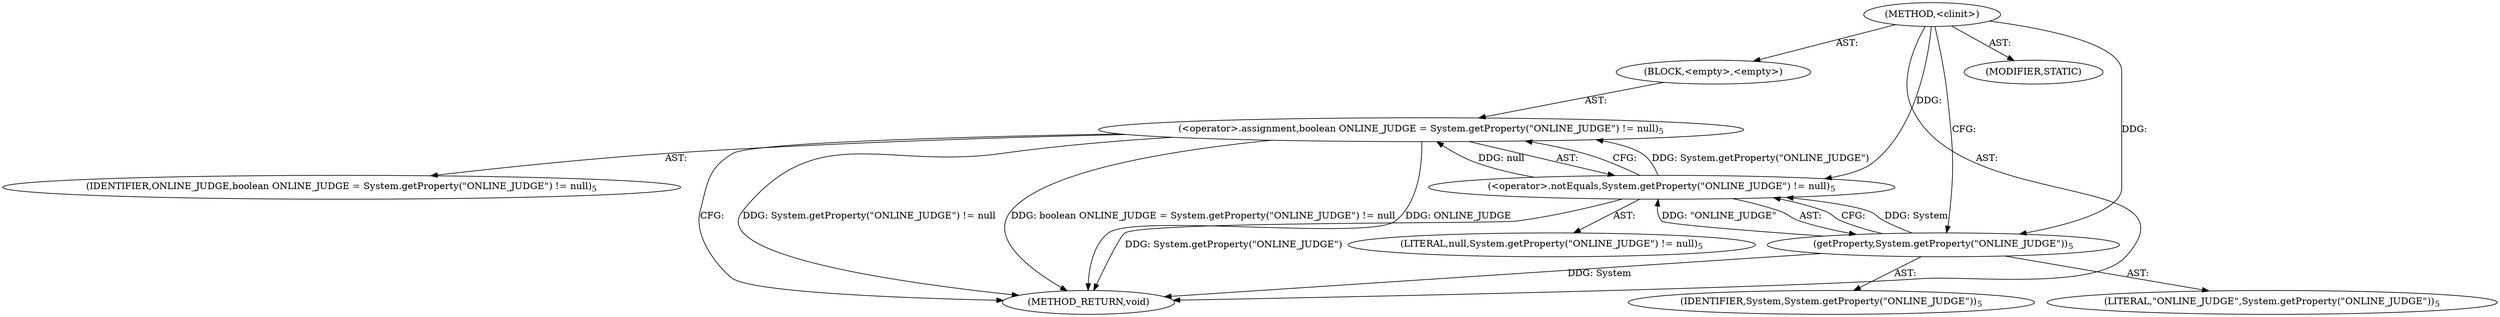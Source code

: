 digraph "&lt;clinit&gt;" {  
"384" [label = <(METHOD,&lt;clinit&gt;)> ]
"385" [label = <(BLOCK,&lt;empty&gt;,&lt;empty&gt;)> ]
"386" [label = <(&lt;operator&gt;.assignment,boolean ONLINE_JUDGE = System.getProperty(&quot;ONLINE_JUDGE&quot;) != null)<SUB>5</SUB>> ]
"387" [label = <(IDENTIFIER,ONLINE_JUDGE,boolean ONLINE_JUDGE = System.getProperty(&quot;ONLINE_JUDGE&quot;) != null)<SUB>5</SUB>> ]
"388" [label = <(&lt;operator&gt;.notEquals,System.getProperty(&quot;ONLINE_JUDGE&quot;) != null)<SUB>5</SUB>> ]
"389" [label = <(getProperty,System.getProperty(&quot;ONLINE_JUDGE&quot;))<SUB>5</SUB>> ]
"390" [label = <(IDENTIFIER,System,System.getProperty(&quot;ONLINE_JUDGE&quot;))<SUB>5</SUB>> ]
"391" [label = <(LITERAL,&quot;ONLINE_JUDGE&quot;,System.getProperty(&quot;ONLINE_JUDGE&quot;))<SUB>5</SUB>> ]
"392" [label = <(LITERAL,null,System.getProperty(&quot;ONLINE_JUDGE&quot;) != null)<SUB>5</SUB>> ]
"393" [label = <(MODIFIER,STATIC)> ]
"394" [label = <(METHOD_RETURN,void)> ]
  "384" -> "385"  [ label = "AST: "] 
  "384" -> "393"  [ label = "AST: "] 
  "384" -> "394"  [ label = "AST: "] 
  "385" -> "386"  [ label = "AST: "] 
  "386" -> "387"  [ label = "AST: "] 
  "386" -> "388"  [ label = "AST: "] 
  "388" -> "389"  [ label = "AST: "] 
  "388" -> "392"  [ label = "AST: "] 
  "389" -> "390"  [ label = "AST: "] 
  "389" -> "391"  [ label = "AST: "] 
  "386" -> "394"  [ label = "CFG: "] 
  "388" -> "386"  [ label = "CFG: "] 
  "389" -> "388"  [ label = "CFG: "] 
  "384" -> "389"  [ label = "CFG: "] 
  "388" -> "394"  [ label = "DDG: System.getProperty(&quot;ONLINE_JUDGE&quot;)"] 
  "386" -> "394"  [ label = "DDG: System.getProperty(&quot;ONLINE_JUDGE&quot;) != null"] 
  "386" -> "394"  [ label = "DDG: boolean ONLINE_JUDGE = System.getProperty(&quot;ONLINE_JUDGE&quot;) != null"] 
  "389" -> "394"  [ label = "DDG: System"] 
  "386" -> "394"  [ label = "DDG: ONLINE_JUDGE"] 
  "388" -> "386"  [ label = "DDG: System.getProperty(&quot;ONLINE_JUDGE&quot;)"] 
  "388" -> "386"  [ label = "DDG: null"] 
  "389" -> "388"  [ label = "DDG: System"] 
  "389" -> "388"  [ label = "DDG: &quot;ONLINE_JUDGE&quot;"] 
  "384" -> "388"  [ label = "DDG: "] 
  "384" -> "389"  [ label = "DDG: "] 
}
